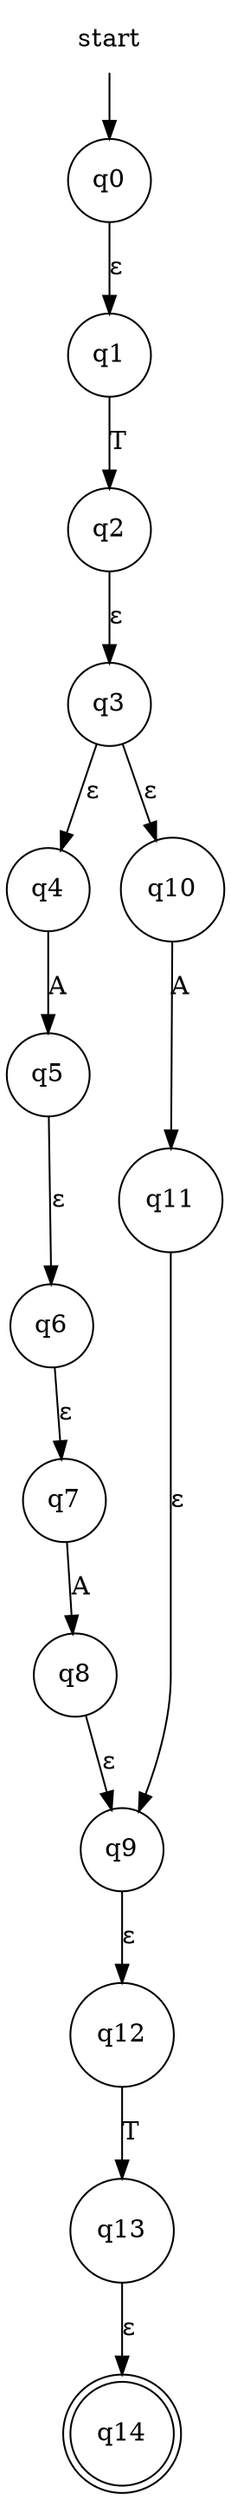 digraph automaton {
    node [shape=none]; start;
    node [shape=doublecircle]; "q14";
    node [shape=circle];
    start -> "q0";
    "q0" -> "q1" [label="&epsilon;"];
    "q1" -> "q2" [label="T"];
    "q2" -> "q3" [label="&epsilon;"];
    "q3" -> "q4" [label="&epsilon;"];
    "q3" -> "q10" [label="&epsilon;"];
    "q4" -> "q5" [label="A"];
    "q5" -> "q6" [label="&epsilon;"];
    "q6" -> "q7" [label="&epsilon;"];
    "q7" -> "q8" [label="A"];
    "q8" -> "q9" [label="&epsilon;"];
    "q9" -> "q12" [label="&epsilon;"];
    "q10" -> "q11" [label="A"];
    "q11" -> "q9" [label="&epsilon;"];
    "q12" -> "q13" [label="T"];
    "q13" -> "q14" [label="&epsilon;"];
}
